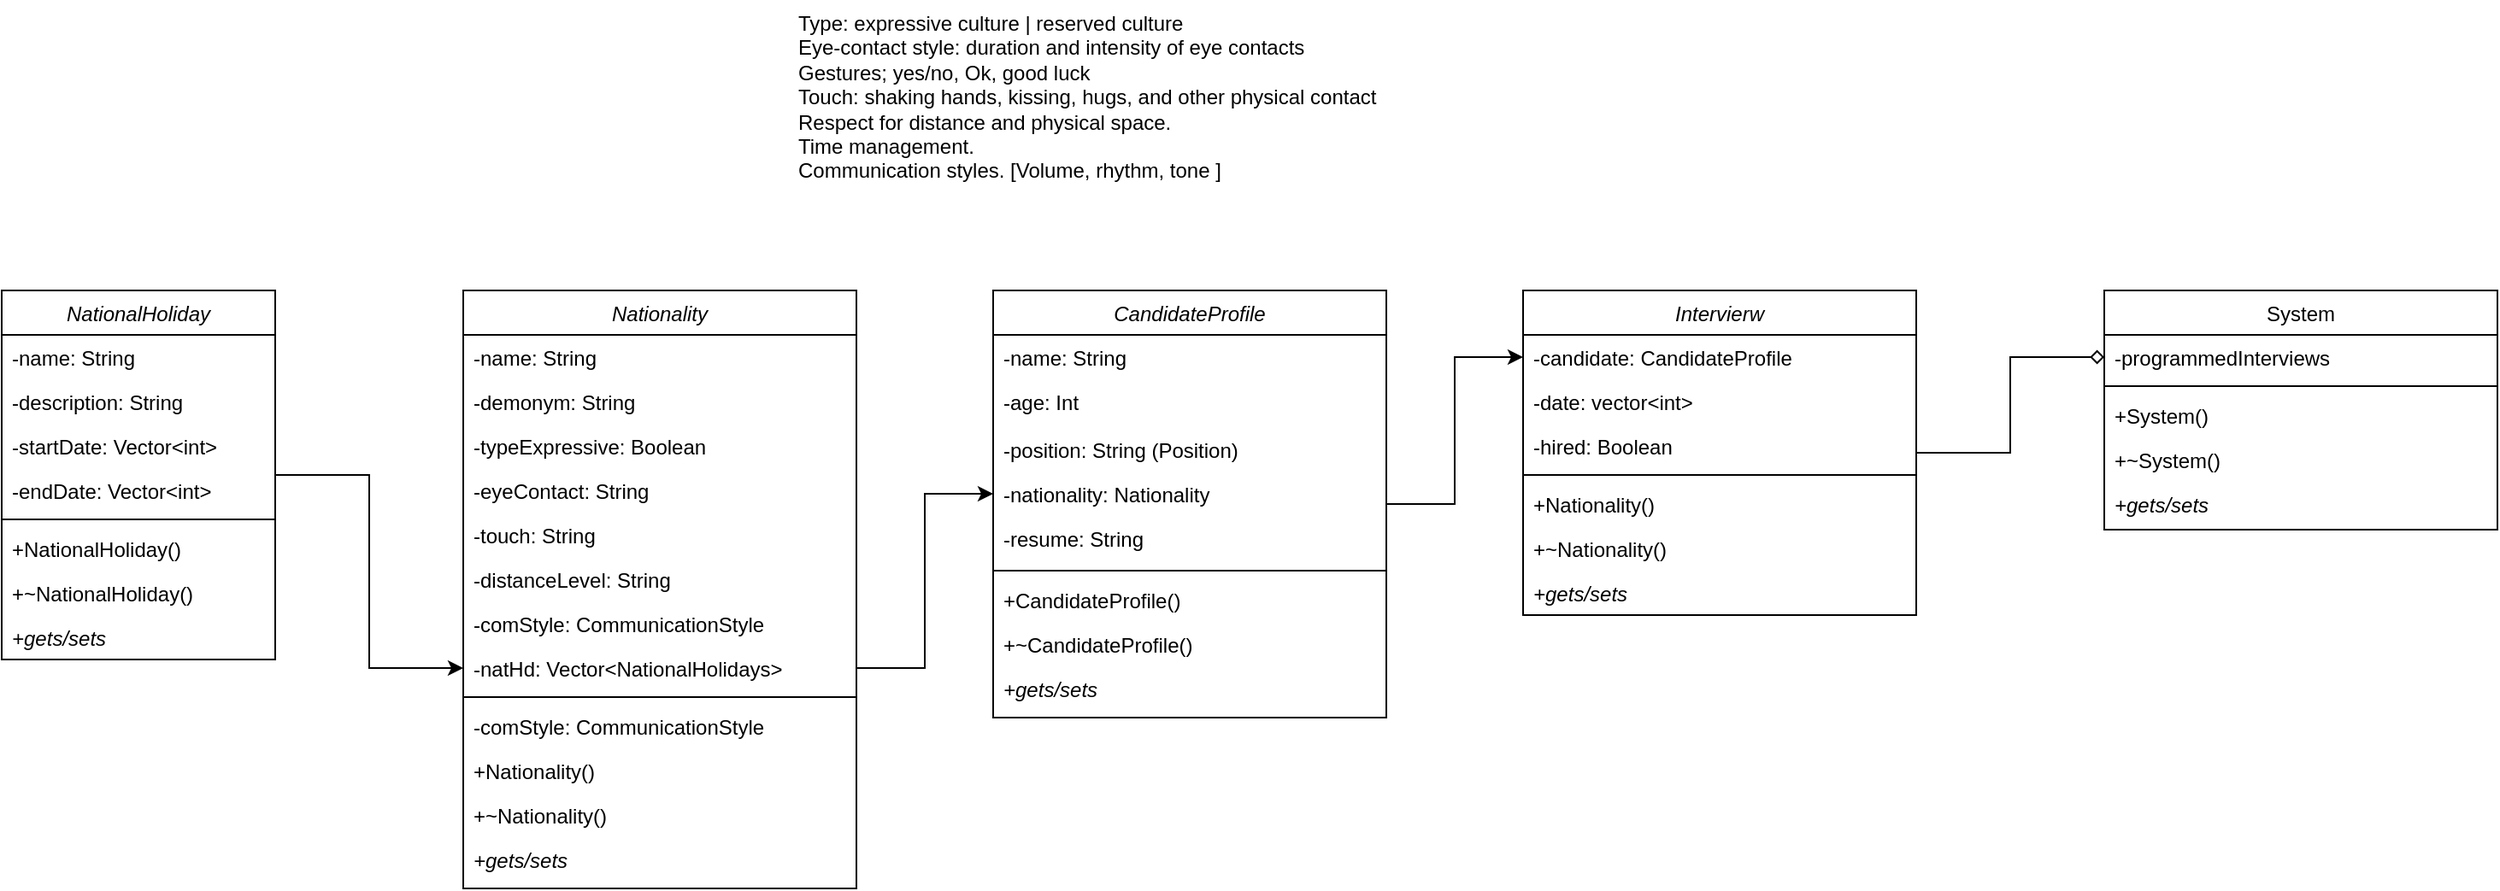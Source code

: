 <mxfile version="20.3.7" type="github">
  <diagram id="C5RBs43oDa-KdzZeNtuy" name="Page-1">
    <mxGraphModel dx="2253" dy="1985" grid="1" gridSize="10" guides="1" tooltips="1" connect="1" arrows="1" fold="1" page="1" pageScale="1" pageWidth="827" pageHeight="1169" math="0" shadow="0">
      <root>
        <mxCell id="WIyWlLk6GJQsqaUBKTNV-0" />
        <mxCell id="WIyWlLk6GJQsqaUBKTNV-1" parent="WIyWlLk6GJQsqaUBKTNV-0" />
        <mxCell id="zkfFHV4jXpPFQw0GAbJ--0" value="Nationality" style="swimlane;fontStyle=2;align=center;verticalAlign=top;childLayout=stackLayout;horizontal=1;startSize=26;horizontalStack=0;resizeParent=1;resizeLast=0;collapsible=1;marginBottom=0;rounded=0;shadow=0;strokeWidth=1;" parent="WIyWlLk6GJQsqaUBKTNV-1" vertex="1">
          <mxGeometry x="220" y="120" width="230" height="350" as="geometry">
            <mxRectangle x="230" y="140" width="160" height="26" as="alternateBounds" />
          </mxGeometry>
        </mxCell>
        <mxCell id="1D8Z9fWcGApWcsaOd2ik-2" value="-name: String" style="text;align=left;verticalAlign=top;spacingLeft=4;spacingRight=4;overflow=hidden;rotatable=0;points=[[0,0.5],[1,0.5]];portConstraint=eastwest;" vertex="1" parent="zkfFHV4jXpPFQw0GAbJ--0">
          <mxGeometry y="26" width="230" height="26" as="geometry" />
        </mxCell>
        <mxCell id="1D8Z9fWcGApWcsaOd2ik-1" value="-demonym: String" style="text;align=left;verticalAlign=top;spacingLeft=4;spacingRight=4;overflow=hidden;rotatable=0;points=[[0,0.5],[1,0.5]];portConstraint=eastwest;" vertex="1" parent="zkfFHV4jXpPFQw0GAbJ--0">
          <mxGeometry y="52" width="230" height="26" as="geometry" />
        </mxCell>
        <mxCell id="zkfFHV4jXpPFQw0GAbJ--1" value="-typeExpressive: Boolean" style="text;align=left;verticalAlign=top;spacingLeft=4;spacingRight=4;overflow=hidden;rotatable=0;points=[[0,0.5],[1,0.5]];portConstraint=eastwest;" parent="zkfFHV4jXpPFQw0GAbJ--0" vertex="1">
          <mxGeometry y="78" width="230" height="26" as="geometry" />
        </mxCell>
        <mxCell id="zkfFHV4jXpPFQw0GAbJ--2" value="-eyeContact: String" style="text;align=left;verticalAlign=top;spacingLeft=4;spacingRight=4;overflow=hidden;rotatable=0;points=[[0,0.5],[1,0.5]];portConstraint=eastwest;rounded=0;shadow=0;html=0;" parent="zkfFHV4jXpPFQw0GAbJ--0" vertex="1">
          <mxGeometry y="104" width="230" height="26" as="geometry" />
        </mxCell>
        <mxCell id="1D8Z9fWcGApWcsaOd2ik-5" value="-touch: String" style="text;align=left;verticalAlign=top;spacingLeft=4;spacingRight=4;overflow=hidden;rotatable=0;points=[[0,0.5],[1,0.5]];portConstraint=eastwest;rounded=0;shadow=0;html=0;" vertex="1" parent="zkfFHV4jXpPFQw0GAbJ--0">
          <mxGeometry y="130" width="230" height="26" as="geometry" />
        </mxCell>
        <mxCell id="1D8Z9fWcGApWcsaOd2ik-6" value="-distanceLevel: String" style="text;align=left;verticalAlign=top;spacingLeft=4;spacingRight=4;overflow=hidden;rotatable=0;points=[[0,0.5],[1,0.5]];portConstraint=eastwest;rounded=0;shadow=0;html=0;" vertex="1" parent="zkfFHV4jXpPFQw0GAbJ--0">
          <mxGeometry y="156" width="230" height="26" as="geometry" />
        </mxCell>
        <mxCell id="zkfFHV4jXpPFQw0GAbJ--3" value="-comStyle: CommunicationStyle" style="text;align=left;verticalAlign=top;spacingLeft=4;spacingRight=4;overflow=hidden;rotatable=0;points=[[0,0.5],[1,0.5]];portConstraint=eastwest;rounded=0;shadow=0;html=0;" parent="zkfFHV4jXpPFQw0GAbJ--0" vertex="1">
          <mxGeometry y="182" width="230" height="26" as="geometry" />
        </mxCell>
        <mxCell id="1D8Z9fWcGApWcsaOd2ik-47" value="-natHd: Vector&lt;NationalHolidays&gt;" style="text;align=left;verticalAlign=top;spacingLeft=4;spacingRight=4;overflow=hidden;rotatable=0;points=[[0,0.5],[1,0.5]];portConstraint=eastwest;rounded=0;shadow=0;html=0;" vertex="1" parent="zkfFHV4jXpPFQw0GAbJ--0">
          <mxGeometry y="208" width="230" height="26" as="geometry" />
        </mxCell>
        <mxCell id="zkfFHV4jXpPFQw0GAbJ--4" value="" style="line;html=1;strokeWidth=1;align=left;verticalAlign=middle;spacingTop=-1;spacingLeft=3;spacingRight=3;rotatable=0;labelPosition=right;points=[];portConstraint=eastwest;" parent="zkfFHV4jXpPFQw0GAbJ--0" vertex="1">
          <mxGeometry y="234" width="230" height="8" as="geometry" />
        </mxCell>
        <mxCell id="1D8Z9fWcGApWcsaOd2ik-46" value="-comStyle: CommunicationStyle" style="text;align=left;verticalAlign=top;spacingLeft=4;spacingRight=4;overflow=hidden;rotatable=0;points=[[0,0.5],[1,0.5]];portConstraint=eastwest;rounded=0;shadow=0;html=0;" vertex="1" parent="zkfFHV4jXpPFQw0GAbJ--0">
          <mxGeometry y="242" width="230" height="26" as="geometry" />
        </mxCell>
        <mxCell id="zkfFHV4jXpPFQw0GAbJ--5" value="+Nationality()" style="text;align=left;verticalAlign=top;spacingLeft=4;spacingRight=4;overflow=hidden;rotatable=0;points=[[0,0.5],[1,0.5]];portConstraint=eastwest;" parent="zkfFHV4jXpPFQw0GAbJ--0" vertex="1">
          <mxGeometry y="268" width="230" height="26" as="geometry" />
        </mxCell>
        <mxCell id="1D8Z9fWcGApWcsaOd2ik-25" value="+~Nationality()" style="text;align=left;verticalAlign=top;spacingLeft=4;spacingRight=4;overflow=hidden;rotatable=0;points=[[0,0.5],[1,0.5]];portConstraint=eastwest;" vertex="1" parent="zkfFHV4jXpPFQw0GAbJ--0">
          <mxGeometry y="294" width="230" height="26" as="geometry" />
        </mxCell>
        <mxCell id="1D8Z9fWcGApWcsaOd2ik-24" value="+gets/sets" style="text;align=left;verticalAlign=top;spacingLeft=4;spacingRight=4;overflow=hidden;rotatable=0;points=[[0,0.5],[1,0.5]];portConstraint=eastwest;fontStyle=2" vertex="1" parent="zkfFHV4jXpPFQw0GAbJ--0">
          <mxGeometry y="320" width="230" height="26" as="geometry" />
        </mxCell>
        <mxCell id="1D8Z9fWcGApWcsaOd2ik-0" value="Type: expressive culture | reserved culture&#xa;Eye-contact style: duration and intensity of eye contacts&#xa;Gestures; yes/no, Ok, good luck&#xa;Touch: shaking hands, kissing, hugs, and other physical contact&#xa;Respect for distance and physical space.&#xa;Time management.&#xa;Communication styles. [Volume, rhythm, tone ]" style="text;whiteSpace=wrap;html=1;" vertex="1" parent="WIyWlLk6GJQsqaUBKTNV-1">
          <mxGeometry x="414" y="-50" width="370" height="120" as="geometry" />
        </mxCell>
        <mxCell id="1D8Z9fWcGApWcsaOd2ik-82" style="edgeStyle=orthogonalEdgeStyle;rounded=0;orthogonalLoop=1;jettySize=auto;html=1;entryX=0;entryY=0.5;entryDx=0;entryDy=0;" edge="1" parent="WIyWlLk6GJQsqaUBKTNV-1" source="1D8Z9fWcGApWcsaOd2ik-35" target="1D8Z9fWcGApWcsaOd2ik-47">
          <mxGeometry relative="1" as="geometry" />
        </mxCell>
        <mxCell id="1D8Z9fWcGApWcsaOd2ik-35" value="NationalHoliday" style="swimlane;fontStyle=2;align=center;verticalAlign=top;childLayout=stackLayout;horizontal=1;startSize=26;horizontalStack=0;resizeParent=1;resizeLast=0;collapsible=1;marginBottom=0;rounded=0;shadow=0;strokeWidth=1;" vertex="1" parent="WIyWlLk6GJQsqaUBKTNV-1">
          <mxGeometry x="-50" y="120" width="160" height="216" as="geometry">
            <mxRectangle x="230" y="140" width="160" height="26" as="alternateBounds" />
          </mxGeometry>
        </mxCell>
        <mxCell id="1D8Z9fWcGApWcsaOd2ik-42" value="-name: String" style="text;align=left;verticalAlign=top;spacingLeft=4;spacingRight=4;overflow=hidden;rotatable=0;points=[[0,0.5],[1,0.5]];portConstraint=eastwest;" vertex="1" parent="1D8Z9fWcGApWcsaOd2ik-35">
          <mxGeometry y="26" width="160" height="26" as="geometry" />
        </mxCell>
        <mxCell id="1D8Z9fWcGApWcsaOd2ik-43" value="-description: String" style="text;align=left;verticalAlign=top;spacingLeft=4;spacingRight=4;overflow=hidden;rotatable=0;points=[[0,0.5],[1,0.5]];portConstraint=eastwest;" vertex="1" parent="1D8Z9fWcGApWcsaOd2ik-35">
          <mxGeometry y="52" width="160" height="26" as="geometry" />
        </mxCell>
        <mxCell id="1D8Z9fWcGApWcsaOd2ik-36" value="-startDate: Vector&lt;int&gt;" style="text;align=left;verticalAlign=top;spacingLeft=4;spacingRight=4;overflow=hidden;rotatable=0;points=[[0,0.5],[1,0.5]];portConstraint=eastwest;" vertex="1" parent="1D8Z9fWcGApWcsaOd2ik-35">
          <mxGeometry y="78" width="160" height="26" as="geometry" />
        </mxCell>
        <mxCell id="1D8Z9fWcGApWcsaOd2ik-37" value="-endDate: Vector&lt;int&gt;" style="text;align=left;verticalAlign=top;spacingLeft=4;spacingRight=4;overflow=hidden;rotatable=0;points=[[0,0.5],[1,0.5]];portConstraint=eastwest;" vertex="1" parent="1D8Z9fWcGApWcsaOd2ik-35">
          <mxGeometry y="104" width="160" height="26" as="geometry" />
        </mxCell>
        <mxCell id="1D8Z9fWcGApWcsaOd2ik-38" value="" style="line;html=1;strokeWidth=1;align=left;verticalAlign=middle;spacingTop=-1;spacingLeft=3;spacingRight=3;rotatable=0;labelPosition=right;points=[];portConstraint=eastwest;" vertex="1" parent="1D8Z9fWcGApWcsaOd2ik-35">
          <mxGeometry y="130" width="160" height="8" as="geometry" />
        </mxCell>
        <mxCell id="1D8Z9fWcGApWcsaOd2ik-39" value="+NationalHoliday()" style="text;align=left;verticalAlign=top;spacingLeft=4;spacingRight=4;overflow=hidden;rotatable=0;points=[[0,0.5],[1,0.5]];portConstraint=eastwest;fontStyle=0" vertex="1" parent="1D8Z9fWcGApWcsaOd2ik-35">
          <mxGeometry y="138" width="160" height="26" as="geometry" />
        </mxCell>
        <mxCell id="1D8Z9fWcGApWcsaOd2ik-40" value="+~NationalHoliday()" style="text;align=left;verticalAlign=top;spacingLeft=4;spacingRight=4;overflow=hidden;rotatable=0;points=[[0,0.5],[1,0.5]];portConstraint=eastwest;" vertex="1" parent="1D8Z9fWcGApWcsaOd2ik-35">
          <mxGeometry y="164" width="160" height="26" as="geometry" />
        </mxCell>
        <mxCell id="1D8Z9fWcGApWcsaOd2ik-41" value="+gets/sets" style="text;align=left;verticalAlign=top;spacingLeft=4;spacingRight=4;overflow=hidden;rotatable=0;points=[[0,0.5],[1,0.5]];portConstraint=eastwest;fontStyle=2" vertex="1" parent="1D8Z9fWcGApWcsaOd2ik-35">
          <mxGeometry y="190" width="160" height="26" as="geometry" />
        </mxCell>
        <mxCell id="1D8Z9fWcGApWcsaOd2ik-122" style="edgeStyle=orthogonalEdgeStyle;rounded=0;orthogonalLoop=1;jettySize=auto;html=1;entryX=0;entryY=0.5;entryDx=0;entryDy=0;endArrow=diamond;endFill=0;" edge="1" parent="WIyWlLk6GJQsqaUBKTNV-1" source="1D8Z9fWcGApWcsaOd2ik-52" target="1D8Z9fWcGApWcsaOd2ik-99">
          <mxGeometry relative="1" as="geometry" />
        </mxCell>
        <mxCell id="1D8Z9fWcGApWcsaOd2ik-52" value="Intervierw" style="swimlane;fontStyle=2;align=center;verticalAlign=top;childLayout=stackLayout;horizontal=1;startSize=26;horizontalStack=0;resizeParent=1;resizeLast=0;collapsible=1;marginBottom=0;rounded=0;shadow=0;strokeWidth=1;" vertex="1" parent="WIyWlLk6GJQsqaUBKTNV-1">
          <mxGeometry x="840" y="120" width="230" height="190" as="geometry">
            <mxRectangle x="230" y="140" width="160" height="26" as="alternateBounds" />
          </mxGeometry>
        </mxCell>
        <mxCell id="1D8Z9fWcGApWcsaOd2ik-53" value="-candidate: CandidateProfile" style="text;align=left;verticalAlign=top;spacingLeft=4;spacingRight=4;overflow=hidden;rotatable=0;points=[[0,0.5],[1,0.5]];portConstraint=eastwest;" vertex="1" parent="1D8Z9fWcGApWcsaOd2ik-52">
          <mxGeometry y="26" width="230" height="26" as="geometry" />
        </mxCell>
        <mxCell id="1D8Z9fWcGApWcsaOd2ik-54" value="-date: vector&lt;int&gt;" style="text;align=left;verticalAlign=top;spacingLeft=4;spacingRight=4;overflow=hidden;rotatable=0;points=[[0,0.5],[1,0.5]];portConstraint=eastwest;" vertex="1" parent="1D8Z9fWcGApWcsaOd2ik-52">
          <mxGeometry y="52" width="230" height="26" as="geometry" />
        </mxCell>
        <mxCell id="1D8Z9fWcGApWcsaOd2ik-55" value="-hired: Boolean" style="text;align=left;verticalAlign=top;spacingLeft=4;spacingRight=4;overflow=hidden;rotatable=0;points=[[0,0.5],[1,0.5]];portConstraint=eastwest;" vertex="1" parent="1D8Z9fWcGApWcsaOd2ik-52">
          <mxGeometry y="78" width="230" height="26" as="geometry" />
        </mxCell>
        <mxCell id="1D8Z9fWcGApWcsaOd2ik-62" value="" style="line;html=1;strokeWidth=1;align=left;verticalAlign=middle;spacingTop=-1;spacingLeft=3;spacingRight=3;rotatable=0;labelPosition=right;points=[];portConstraint=eastwest;" vertex="1" parent="1D8Z9fWcGApWcsaOd2ik-52">
          <mxGeometry y="104" width="230" height="8" as="geometry" />
        </mxCell>
        <mxCell id="1D8Z9fWcGApWcsaOd2ik-64" value="+Nationality()" style="text;align=left;verticalAlign=top;spacingLeft=4;spacingRight=4;overflow=hidden;rotatable=0;points=[[0,0.5],[1,0.5]];portConstraint=eastwest;" vertex="1" parent="1D8Z9fWcGApWcsaOd2ik-52">
          <mxGeometry y="112" width="230" height="26" as="geometry" />
        </mxCell>
        <mxCell id="1D8Z9fWcGApWcsaOd2ik-65" value="+~Nationality()" style="text;align=left;verticalAlign=top;spacingLeft=4;spacingRight=4;overflow=hidden;rotatable=0;points=[[0,0.5],[1,0.5]];portConstraint=eastwest;" vertex="1" parent="1D8Z9fWcGApWcsaOd2ik-52">
          <mxGeometry y="138" width="230" height="26" as="geometry" />
        </mxCell>
        <mxCell id="1D8Z9fWcGApWcsaOd2ik-66" value="+gets/sets" style="text;align=left;verticalAlign=top;spacingLeft=4;spacingRight=4;overflow=hidden;rotatable=0;points=[[0,0.5],[1,0.5]];portConstraint=eastwest;fontStyle=2" vertex="1" parent="1D8Z9fWcGApWcsaOd2ik-52">
          <mxGeometry y="164" width="230" height="26" as="geometry" />
        </mxCell>
        <mxCell id="1D8Z9fWcGApWcsaOd2ik-97" style="edgeStyle=orthogonalEdgeStyle;rounded=0;orthogonalLoop=1;jettySize=auto;html=1;entryX=0;entryY=0.5;entryDx=0;entryDy=0;" edge="1" parent="WIyWlLk6GJQsqaUBKTNV-1" source="1D8Z9fWcGApWcsaOd2ik-67" target="1D8Z9fWcGApWcsaOd2ik-53">
          <mxGeometry relative="1" as="geometry" />
        </mxCell>
        <mxCell id="1D8Z9fWcGApWcsaOd2ik-67" value="CandidateProfile" style="swimlane;fontStyle=2;align=center;verticalAlign=top;childLayout=stackLayout;horizontal=1;startSize=26;horizontalStack=0;resizeParent=1;resizeLast=0;collapsible=1;marginBottom=0;rounded=0;shadow=0;strokeWidth=1;" vertex="1" parent="WIyWlLk6GJQsqaUBKTNV-1">
          <mxGeometry x="530" y="120" width="230" height="250" as="geometry">
            <mxRectangle x="230" y="140" width="160" height="26" as="alternateBounds" />
          </mxGeometry>
        </mxCell>
        <mxCell id="1D8Z9fWcGApWcsaOd2ik-68" value="-name: String" style="text;align=left;verticalAlign=top;spacingLeft=4;spacingRight=4;overflow=hidden;rotatable=0;points=[[0,0.5],[1,0.5]];portConstraint=eastwest;" vertex="1" parent="1D8Z9fWcGApWcsaOd2ik-67">
          <mxGeometry y="26" width="230" height="26" as="geometry" />
        </mxCell>
        <mxCell id="1D8Z9fWcGApWcsaOd2ik-95" value="-age: Int" style="text;align=left;verticalAlign=top;spacingLeft=4;spacingRight=4;overflow=hidden;rotatable=0;points=[[0,0.5],[1,0.5]];portConstraint=eastwest;" vertex="1" parent="1D8Z9fWcGApWcsaOd2ik-67">
          <mxGeometry y="52" width="230" height="28" as="geometry" />
        </mxCell>
        <mxCell id="1D8Z9fWcGApWcsaOd2ik-96" value="-position: String (Position)&#xa;" style="text;align=left;verticalAlign=top;spacingLeft=4;spacingRight=4;overflow=hidden;rotatable=0;points=[[0,0.5],[1,0.5]];portConstraint=eastwest;" vertex="1" parent="1D8Z9fWcGApWcsaOd2ik-67">
          <mxGeometry y="80" width="230" height="26" as="geometry" />
        </mxCell>
        <mxCell id="1D8Z9fWcGApWcsaOd2ik-69" value="-nationality: Nationality" style="text;align=left;verticalAlign=top;spacingLeft=4;spacingRight=4;overflow=hidden;rotatable=0;points=[[0,0.5],[1,0.5]];portConstraint=eastwest;" vertex="1" parent="1D8Z9fWcGApWcsaOd2ik-67">
          <mxGeometry y="106" width="230" height="26" as="geometry" />
        </mxCell>
        <mxCell id="1D8Z9fWcGApWcsaOd2ik-94" value="-resume: String" style="text;align=left;verticalAlign=top;spacingLeft=4;spacingRight=4;overflow=hidden;rotatable=0;points=[[0,0.5],[1,0.5]];portConstraint=eastwest;" vertex="1" parent="1D8Z9fWcGApWcsaOd2ik-67">
          <mxGeometry y="132" width="230" height="28" as="geometry" />
        </mxCell>
        <mxCell id="1D8Z9fWcGApWcsaOd2ik-77" value="" style="line;html=1;strokeWidth=1;align=left;verticalAlign=middle;spacingTop=-1;spacingLeft=3;spacingRight=3;rotatable=0;labelPosition=right;points=[];portConstraint=eastwest;" vertex="1" parent="1D8Z9fWcGApWcsaOd2ik-67">
          <mxGeometry y="160" width="230" height="8" as="geometry" />
        </mxCell>
        <mxCell id="1D8Z9fWcGApWcsaOd2ik-79" value="+CandidateProfile()" style="text;align=left;verticalAlign=top;spacingLeft=4;spacingRight=4;overflow=hidden;rotatable=0;points=[[0,0.5],[1,0.5]];portConstraint=eastwest;" vertex="1" parent="1D8Z9fWcGApWcsaOd2ik-67">
          <mxGeometry y="168" width="230" height="26" as="geometry" />
        </mxCell>
        <mxCell id="1D8Z9fWcGApWcsaOd2ik-80" value="+~CandidateProfile()" style="text;align=left;verticalAlign=top;spacingLeft=4;spacingRight=4;overflow=hidden;rotatable=0;points=[[0,0.5],[1,0.5]];portConstraint=eastwest;" vertex="1" parent="1D8Z9fWcGApWcsaOd2ik-67">
          <mxGeometry y="194" width="230" height="26" as="geometry" />
        </mxCell>
        <mxCell id="1D8Z9fWcGApWcsaOd2ik-81" value="+gets/sets" style="text;align=left;verticalAlign=top;spacingLeft=4;spacingRight=4;overflow=hidden;rotatable=0;points=[[0,0.5],[1,0.5]];portConstraint=eastwest;fontStyle=2" vertex="1" parent="1D8Z9fWcGApWcsaOd2ik-67">
          <mxGeometry y="220" width="230" height="26" as="geometry" />
        </mxCell>
        <mxCell id="1D8Z9fWcGApWcsaOd2ik-93" style="edgeStyle=orthogonalEdgeStyle;rounded=0;orthogonalLoop=1;jettySize=auto;html=1;" edge="1" parent="WIyWlLk6GJQsqaUBKTNV-1" source="1D8Z9fWcGApWcsaOd2ik-47" target="1D8Z9fWcGApWcsaOd2ik-69">
          <mxGeometry relative="1" as="geometry" />
        </mxCell>
        <mxCell id="1D8Z9fWcGApWcsaOd2ik-98" value="System" style="swimlane;fontStyle=0;align=center;verticalAlign=top;childLayout=stackLayout;horizontal=1;startSize=26;horizontalStack=0;resizeParent=1;resizeLast=0;collapsible=1;marginBottom=0;rounded=0;shadow=0;strokeWidth=1;" vertex="1" parent="WIyWlLk6GJQsqaUBKTNV-1">
          <mxGeometry x="1180" y="120" width="230" height="140" as="geometry">
            <mxRectangle x="230" y="140" width="160" height="26" as="alternateBounds" />
          </mxGeometry>
        </mxCell>
        <mxCell id="1D8Z9fWcGApWcsaOd2ik-99" value="-programmedInterviews" style="text;align=left;verticalAlign=top;spacingLeft=4;spacingRight=4;overflow=hidden;rotatable=0;points=[[0,0.5],[1,0.5]];portConstraint=eastwest;" vertex="1" parent="1D8Z9fWcGApWcsaOd2ik-98">
          <mxGeometry y="26" width="230" height="26" as="geometry" />
        </mxCell>
        <mxCell id="1D8Z9fWcGApWcsaOd2ik-104" value="" style="line;html=1;strokeWidth=1;align=left;verticalAlign=middle;spacingTop=-1;spacingLeft=3;spacingRight=3;rotatable=0;labelPosition=right;points=[];portConstraint=eastwest;" vertex="1" parent="1D8Z9fWcGApWcsaOd2ik-98">
          <mxGeometry y="52" width="230" height="8" as="geometry" />
        </mxCell>
        <mxCell id="1D8Z9fWcGApWcsaOd2ik-105" value="+System()" style="text;align=left;verticalAlign=top;spacingLeft=4;spacingRight=4;overflow=hidden;rotatable=0;points=[[0,0.5],[1,0.5]];portConstraint=eastwest;" vertex="1" parent="1D8Z9fWcGApWcsaOd2ik-98">
          <mxGeometry y="60" width="230" height="26" as="geometry" />
        </mxCell>
        <mxCell id="1D8Z9fWcGApWcsaOd2ik-106" value="+~System()" style="text;align=left;verticalAlign=top;spacingLeft=4;spacingRight=4;overflow=hidden;rotatable=0;points=[[0,0.5],[1,0.5]];portConstraint=eastwest;" vertex="1" parent="1D8Z9fWcGApWcsaOd2ik-98">
          <mxGeometry y="86" width="230" height="26" as="geometry" />
        </mxCell>
        <mxCell id="1D8Z9fWcGApWcsaOd2ik-107" value="+gets/sets" style="text;align=left;verticalAlign=top;spacingLeft=4;spacingRight=4;overflow=hidden;rotatable=0;points=[[0,0.5],[1,0.5]];portConstraint=eastwest;fontStyle=2" vertex="1" parent="1D8Z9fWcGApWcsaOd2ik-98">
          <mxGeometry y="112" width="230" height="26" as="geometry" />
        </mxCell>
      </root>
    </mxGraphModel>
  </diagram>
</mxfile>
